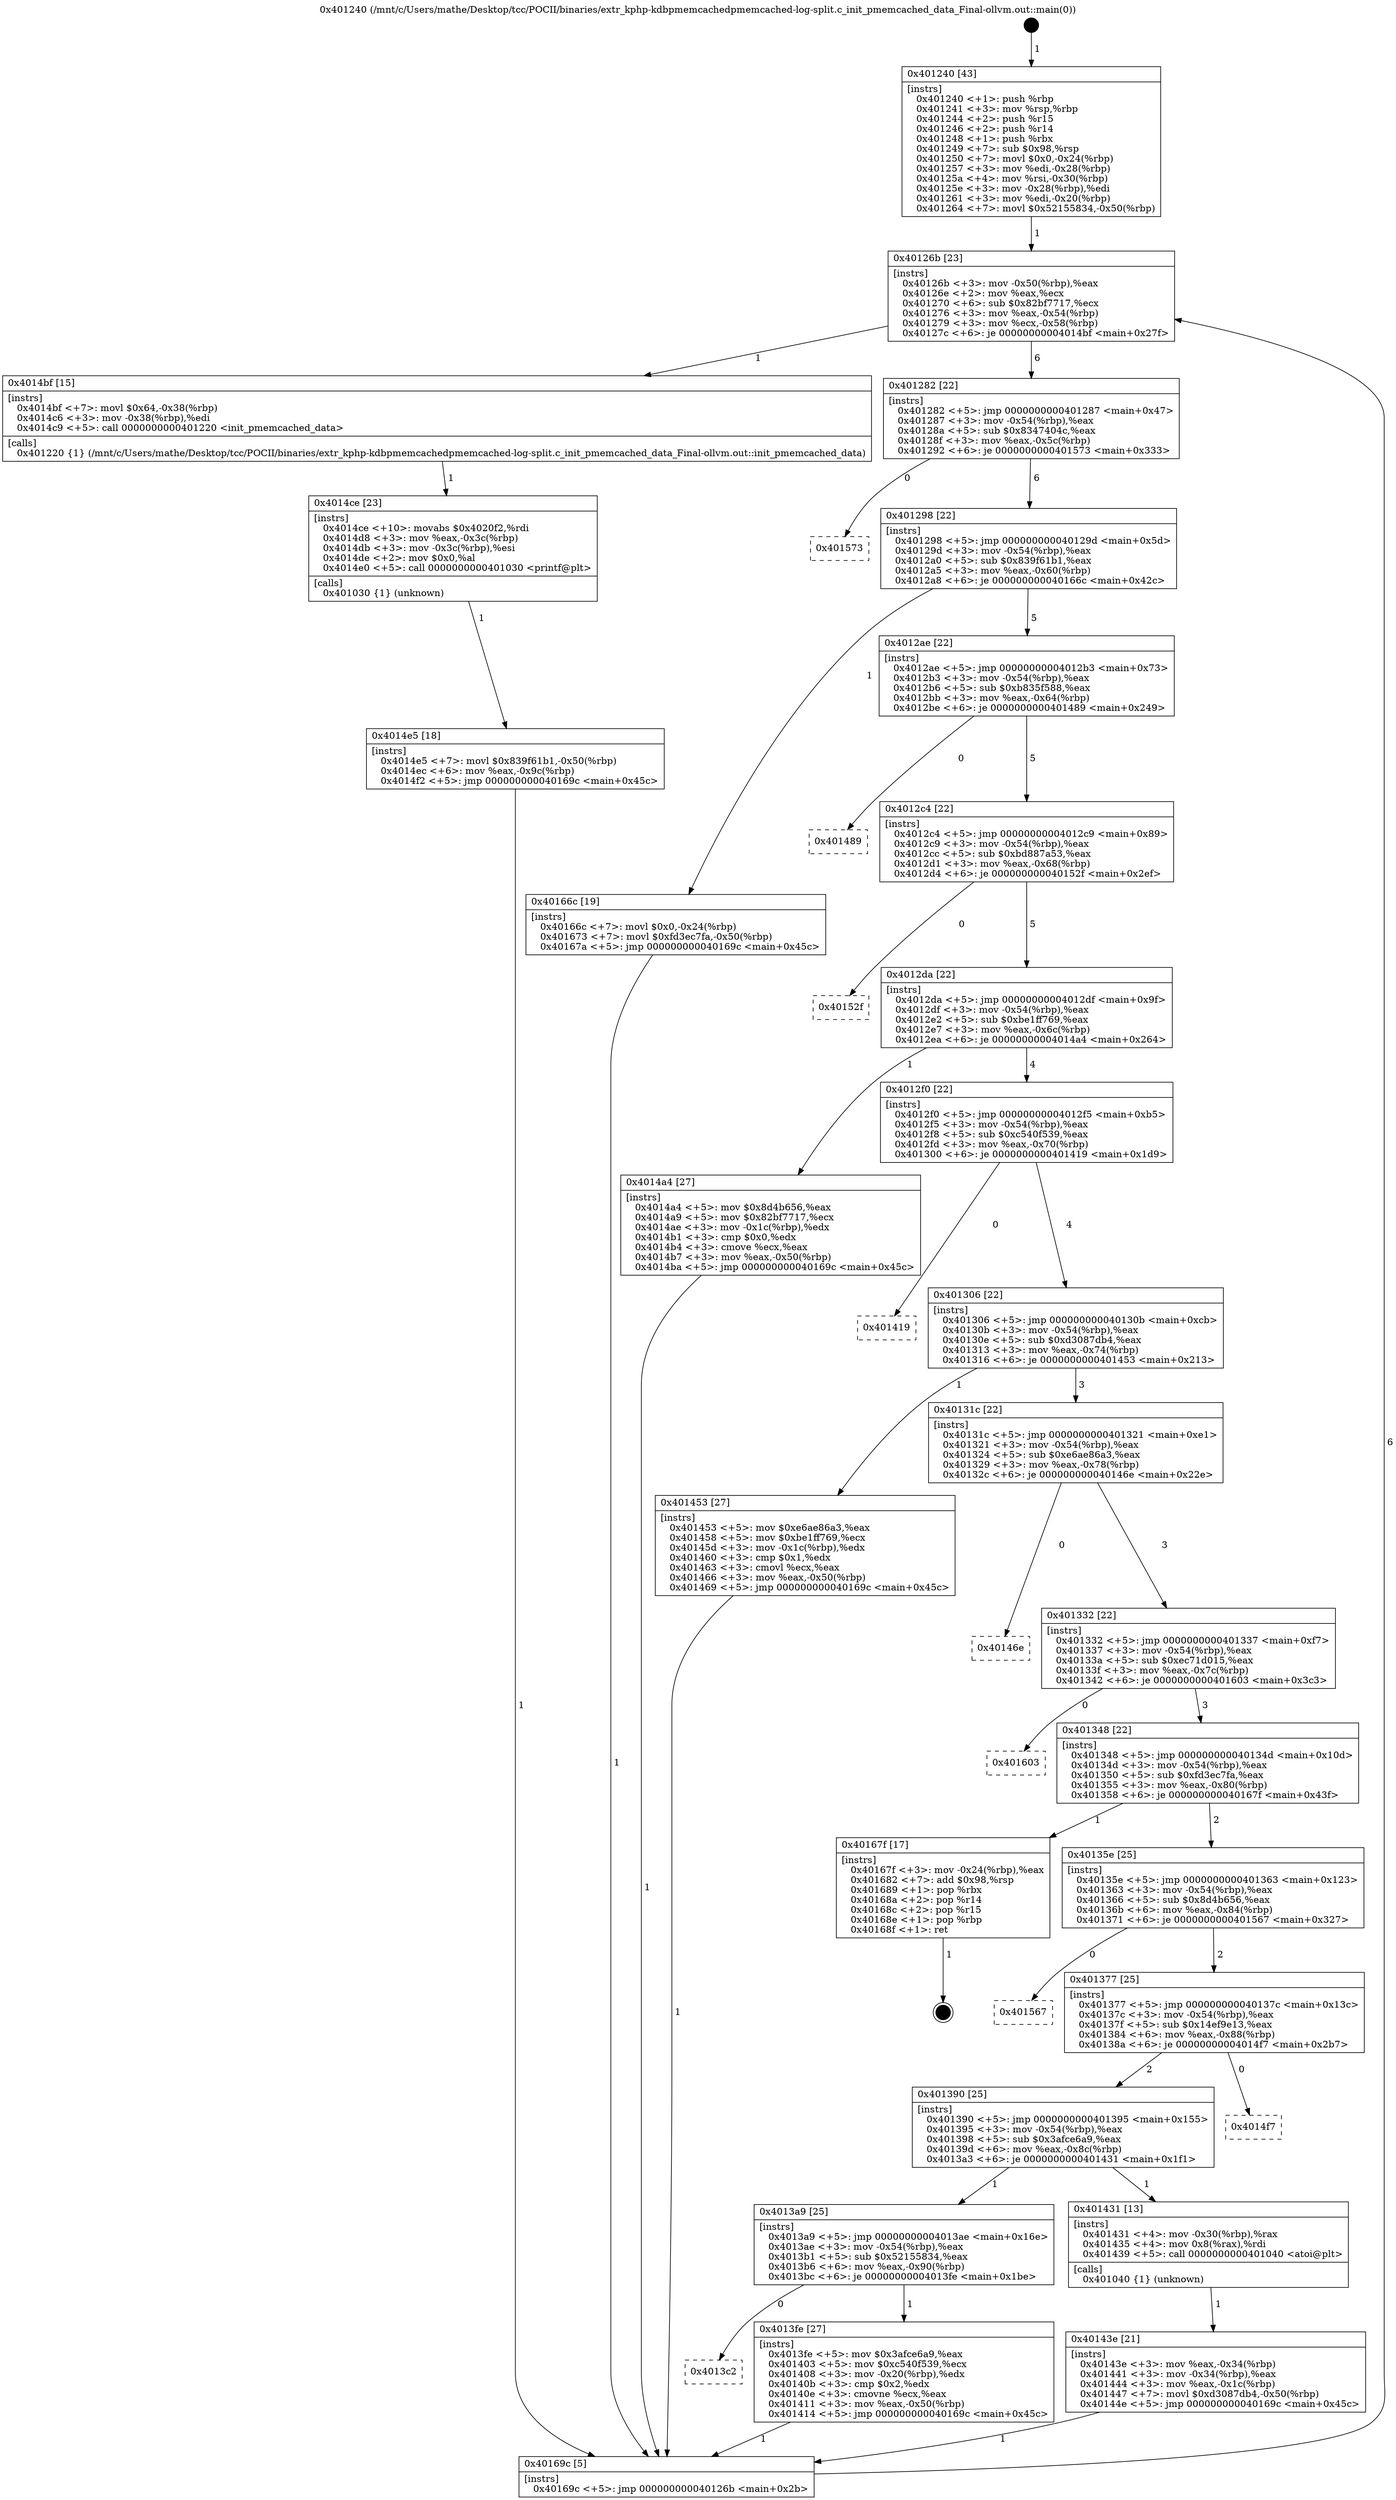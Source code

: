 digraph "0x401240" {
  label = "0x401240 (/mnt/c/Users/mathe/Desktop/tcc/POCII/binaries/extr_kphp-kdbpmemcachedpmemcached-log-split.c_init_pmemcached_data_Final-ollvm.out::main(0))"
  labelloc = "t"
  node[shape=record]

  Entry [label="",width=0.3,height=0.3,shape=circle,fillcolor=black,style=filled]
  "0x40126b" [label="{
     0x40126b [23]\l
     | [instrs]\l
     &nbsp;&nbsp;0x40126b \<+3\>: mov -0x50(%rbp),%eax\l
     &nbsp;&nbsp;0x40126e \<+2\>: mov %eax,%ecx\l
     &nbsp;&nbsp;0x401270 \<+6\>: sub $0x82bf7717,%ecx\l
     &nbsp;&nbsp;0x401276 \<+3\>: mov %eax,-0x54(%rbp)\l
     &nbsp;&nbsp;0x401279 \<+3\>: mov %ecx,-0x58(%rbp)\l
     &nbsp;&nbsp;0x40127c \<+6\>: je 00000000004014bf \<main+0x27f\>\l
  }"]
  "0x4014bf" [label="{
     0x4014bf [15]\l
     | [instrs]\l
     &nbsp;&nbsp;0x4014bf \<+7\>: movl $0x64,-0x38(%rbp)\l
     &nbsp;&nbsp;0x4014c6 \<+3\>: mov -0x38(%rbp),%edi\l
     &nbsp;&nbsp;0x4014c9 \<+5\>: call 0000000000401220 \<init_pmemcached_data\>\l
     | [calls]\l
     &nbsp;&nbsp;0x401220 \{1\} (/mnt/c/Users/mathe/Desktop/tcc/POCII/binaries/extr_kphp-kdbpmemcachedpmemcached-log-split.c_init_pmemcached_data_Final-ollvm.out::init_pmemcached_data)\l
  }"]
  "0x401282" [label="{
     0x401282 [22]\l
     | [instrs]\l
     &nbsp;&nbsp;0x401282 \<+5\>: jmp 0000000000401287 \<main+0x47\>\l
     &nbsp;&nbsp;0x401287 \<+3\>: mov -0x54(%rbp),%eax\l
     &nbsp;&nbsp;0x40128a \<+5\>: sub $0x8347404c,%eax\l
     &nbsp;&nbsp;0x40128f \<+3\>: mov %eax,-0x5c(%rbp)\l
     &nbsp;&nbsp;0x401292 \<+6\>: je 0000000000401573 \<main+0x333\>\l
  }"]
  Exit [label="",width=0.3,height=0.3,shape=circle,fillcolor=black,style=filled,peripheries=2]
  "0x401573" [label="{
     0x401573\l
  }", style=dashed]
  "0x401298" [label="{
     0x401298 [22]\l
     | [instrs]\l
     &nbsp;&nbsp;0x401298 \<+5\>: jmp 000000000040129d \<main+0x5d\>\l
     &nbsp;&nbsp;0x40129d \<+3\>: mov -0x54(%rbp),%eax\l
     &nbsp;&nbsp;0x4012a0 \<+5\>: sub $0x839f61b1,%eax\l
     &nbsp;&nbsp;0x4012a5 \<+3\>: mov %eax,-0x60(%rbp)\l
     &nbsp;&nbsp;0x4012a8 \<+6\>: je 000000000040166c \<main+0x42c\>\l
  }"]
  "0x4014e5" [label="{
     0x4014e5 [18]\l
     | [instrs]\l
     &nbsp;&nbsp;0x4014e5 \<+7\>: movl $0x839f61b1,-0x50(%rbp)\l
     &nbsp;&nbsp;0x4014ec \<+6\>: mov %eax,-0x9c(%rbp)\l
     &nbsp;&nbsp;0x4014f2 \<+5\>: jmp 000000000040169c \<main+0x45c\>\l
  }"]
  "0x40166c" [label="{
     0x40166c [19]\l
     | [instrs]\l
     &nbsp;&nbsp;0x40166c \<+7\>: movl $0x0,-0x24(%rbp)\l
     &nbsp;&nbsp;0x401673 \<+7\>: movl $0xfd3ec7fa,-0x50(%rbp)\l
     &nbsp;&nbsp;0x40167a \<+5\>: jmp 000000000040169c \<main+0x45c\>\l
  }"]
  "0x4012ae" [label="{
     0x4012ae [22]\l
     | [instrs]\l
     &nbsp;&nbsp;0x4012ae \<+5\>: jmp 00000000004012b3 \<main+0x73\>\l
     &nbsp;&nbsp;0x4012b3 \<+3\>: mov -0x54(%rbp),%eax\l
     &nbsp;&nbsp;0x4012b6 \<+5\>: sub $0xb835f588,%eax\l
     &nbsp;&nbsp;0x4012bb \<+3\>: mov %eax,-0x64(%rbp)\l
     &nbsp;&nbsp;0x4012be \<+6\>: je 0000000000401489 \<main+0x249\>\l
  }"]
  "0x4014ce" [label="{
     0x4014ce [23]\l
     | [instrs]\l
     &nbsp;&nbsp;0x4014ce \<+10\>: movabs $0x4020f2,%rdi\l
     &nbsp;&nbsp;0x4014d8 \<+3\>: mov %eax,-0x3c(%rbp)\l
     &nbsp;&nbsp;0x4014db \<+3\>: mov -0x3c(%rbp),%esi\l
     &nbsp;&nbsp;0x4014de \<+2\>: mov $0x0,%al\l
     &nbsp;&nbsp;0x4014e0 \<+5\>: call 0000000000401030 \<printf@plt\>\l
     | [calls]\l
     &nbsp;&nbsp;0x401030 \{1\} (unknown)\l
  }"]
  "0x401489" [label="{
     0x401489\l
  }", style=dashed]
  "0x4012c4" [label="{
     0x4012c4 [22]\l
     | [instrs]\l
     &nbsp;&nbsp;0x4012c4 \<+5\>: jmp 00000000004012c9 \<main+0x89\>\l
     &nbsp;&nbsp;0x4012c9 \<+3\>: mov -0x54(%rbp),%eax\l
     &nbsp;&nbsp;0x4012cc \<+5\>: sub $0xbd887a53,%eax\l
     &nbsp;&nbsp;0x4012d1 \<+3\>: mov %eax,-0x68(%rbp)\l
     &nbsp;&nbsp;0x4012d4 \<+6\>: je 000000000040152f \<main+0x2ef\>\l
  }"]
  "0x40143e" [label="{
     0x40143e [21]\l
     | [instrs]\l
     &nbsp;&nbsp;0x40143e \<+3\>: mov %eax,-0x34(%rbp)\l
     &nbsp;&nbsp;0x401441 \<+3\>: mov -0x34(%rbp),%eax\l
     &nbsp;&nbsp;0x401444 \<+3\>: mov %eax,-0x1c(%rbp)\l
     &nbsp;&nbsp;0x401447 \<+7\>: movl $0xd3087db4,-0x50(%rbp)\l
     &nbsp;&nbsp;0x40144e \<+5\>: jmp 000000000040169c \<main+0x45c\>\l
  }"]
  "0x40152f" [label="{
     0x40152f\l
  }", style=dashed]
  "0x4012da" [label="{
     0x4012da [22]\l
     | [instrs]\l
     &nbsp;&nbsp;0x4012da \<+5\>: jmp 00000000004012df \<main+0x9f\>\l
     &nbsp;&nbsp;0x4012df \<+3\>: mov -0x54(%rbp),%eax\l
     &nbsp;&nbsp;0x4012e2 \<+5\>: sub $0xbe1ff769,%eax\l
     &nbsp;&nbsp;0x4012e7 \<+3\>: mov %eax,-0x6c(%rbp)\l
     &nbsp;&nbsp;0x4012ea \<+6\>: je 00000000004014a4 \<main+0x264\>\l
  }"]
  "0x401240" [label="{
     0x401240 [43]\l
     | [instrs]\l
     &nbsp;&nbsp;0x401240 \<+1\>: push %rbp\l
     &nbsp;&nbsp;0x401241 \<+3\>: mov %rsp,%rbp\l
     &nbsp;&nbsp;0x401244 \<+2\>: push %r15\l
     &nbsp;&nbsp;0x401246 \<+2\>: push %r14\l
     &nbsp;&nbsp;0x401248 \<+1\>: push %rbx\l
     &nbsp;&nbsp;0x401249 \<+7\>: sub $0x98,%rsp\l
     &nbsp;&nbsp;0x401250 \<+7\>: movl $0x0,-0x24(%rbp)\l
     &nbsp;&nbsp;0x401257 \<+3\>: mov %edi,-0x28(%rbp)\l
     &nbsp;&nbsp;0x40125a \<+4\>: mov %rsi,-0x30(%rbp)\l
     &nbsp;&nbsp;0x40125e \<+3\>: mov -0x28(%rbp),%edi\l
     &nbsp;&nbsp;0x401261 \<+3\>: mov %edi,-0x20(%rbp)\l
     &nbsp;&nbsp;0x401264 \<+7\>: movl $0x52155834,-0x50(%rbp)\l
  }"]
  "0x4014a4" [label="{
     0x4014a4 [27]\l
     | [instrs]\l
     &nbsp;&nbsp;0x4014a4 \<+5\>: mov $0x8d4b656,%eax\l
     &nbsp;&nbsp;0x4014a9 \<+5\>: mov $0x82bf7717,%ecx\l
     &nbsp;&nbsp;0x4014ae \<+3\>: mov -0x1c(%rbp),%edx\l
     &nbsp;&nbsp;0x4014b1 \<+3\>: cmp $0x0,%edx\l
     &nbsp;&nbsp;0x4014b4 \<+3\>: cmove %ecx,%eax\l
     &nbsp;&nbsp;0x4014b7 \<+3\>: mov %eax,-0x50(%rbp)\l
     &nbsp;&nbsp;0x4014ba \<+5\>: jmp 000000000040169c \<main+0x45c\>\l
  }"]
  "0x4012f0" [label="{
     0x4012f0 [22]\l
     | [instrs]\l
     &nbsp;&nbsp;0x4012f0 \<+5\>: jmp 00000000004012f5 \<main+0xb5\>\l
     &nbsp;&nbsp;0x4012f5 \<+3\>: mov -0x54(%rbp),%eax\l
     &nbsp;&nbsp;0x4012f8 \<+5\>: sub $0xc540f539,%eax\l
     &nbsp;&nbsp;0x4012fd \<+3\>: mov %eax,-0x70(%rbp)\l
     &nbsp;&nbsp;0x401300 \<+6\>: je 0000000000401419 \<main+0x1d9\>\l
  }"]
  "0x40169c" [label="{
     0x40169c [5]\l
     | [instrs]\l
     &nbsp;&nbsp;0x40169c \<+5\>: jmp 000000000040126b \<main+0x2b\>\l
  }"]
  "0x401419" [label="{
     0x401419\l
  }", style=dashed]
  "0x401306" [label="{
     0x401306 [22]\l
     | [instrs]\l
     &nbsp;&nbsp;0x401306 \<+5\>: jmp 000000000040130b \<main+0xcb\>\l
     &nbsp;&nbsp;0x40130b \<+3\>: mov -0x54(%rbp),%eax\l
     &nbsp;&nbsp;0x40130e \<+5\>: sub $0xd3087db4,%eax\l
     &nbsp;&nbsp;0x401313 \<+3\>: mov %eax,-0x74(%rbp)\l
     &nbsp;&nbsp;0x401316 \<+6\>: je 0000000000401453 \<main+0x213\>\l
  }"]
  "0x4013c2" [label="{
     0x4013c2\l
  }", style=dashed]
  "0x401453" [label="{
     0x401453 [27]\l
     | [instrs]\l
     &nbsp;&nbsp;0x401453 \<+5\>: mov $0xe6ae86a3,%eax\l
     &nbsp;&nbsp;0x401458 \<+5\>: mov $0xbe1ff769,%ecx\l
     &nbsp;&nbsp;0x40145d \<+3\>: mov -0x1c(%rbp),%edx\l
     &nbsp;&nbsp;0x401460 \<+3\>: cmp $0x1,%edx\l
     &nbsp;&nbsp;0x401463 \<+3\>: cmovl %ecx,%eax\l
     &nbsp;&nbsp;0x401466 \<+3\>: mov %eax,-0x50(%rbp)\l
     &nbsp;&nbsp;0x401469 \<+5\>: jmp 000000000040169c \<main+0x45c\>\l
  }"]
  "0x40131c" [label="{
     0x40131c [22]\l
     | [instrs]\l
     &nbsp;&nbsp;0x40131c \<+5\>: jmp 0000000000401321 \<main+0xe1\>\l
     &nbsp;&nbsp;0x401321 \<+3\>: mov -0x54(%rbp),%eax\l
     &nbsp;&nbsp;0x401324 \<+5\>: sub $0xe6ae86a3,%eax\l
     &nbsp;&nbsp;0x401329 \<+3\>: mov %eax,-0x78(%rbp)\l
     &nbsp;&nbsp;0x40132c \<+6\>: je 000000000040146e \<main+0x22e\>\l
  }"]
  "0x4013fe" [label="{
     0x4013fe [27]\l
     | [instrs]\l
     &nbsp;&nbsp;0x4013fe \<+5\>: mov $0x3afce6a9,%eax\l
     &nbsp;&nbsp;0x401403 \<+5\>: mov $0xc540f539,%ecx\l
     &nbsp;&nbsp;0x401408 \<+3\>: mov -0x20(%rbp),%edx\l
     &nbsp;&nbsp;0x40140b \<+3\>: cmp $0x2,%edx\l
     &nbsp;&nbsp;0x40140e \<+3\>: cmovne %ecx,%eax\l
     &nbsp;&nbsp;0x401411 \<+3\>: mov %eax,-0x50(%rbp)\l
     &nbsp;&nbsp;0x401414 \<+5\>: jmp 000000000040169c \<main+0x45c\>\l
  }"]
  "0x40146e" [label="{
     0x40146e\l
  }", style=dashed]
  "0x401332" [label="{
     0x401332 [22]\l
     | [instrs]\l
     &nbsp;&nbsp;0x401332 \<+5\>: jmp 0000000000401337 \<main+0xf7\>\l
     &nbsp;&nbsp;0x401337 \<+3\>: mov -0x54(%rbp),%eax\l
     &nbsp;&nbsp;0x40133a \<+5\>: sub $0xec71d015,%eax\l
     &nbsp;&nbsp;0x40133f \<+3\>: mov %eax,-0x7c(%rbp)\l
     &nbsp;&nbsp;0x401342 \<+6\>: je 0000000000401603 \<main+0x3c3\>\l
  }"]
  "0x4013a9" [label="{
     0x4013a9 [25]\l
     | [instrs]\l
     &nbsp;&nbsp;0x4013a9 \<+5\>: jmp 00000000004013ae \<main+0x16e\>\l
     &nbsp;&nbsp;0x4013ae \<+3\>: mov -0x54(%rbp),%eax\l
     &nbsp;&nbsp;0x4013b1 \<+5\>: sub $0x52155834,%eax\l
     &nbsp;&nbsp;0x4013b6 \<+6\>: mov %eax,-0x90(%rbp)\l
     &nbsp;&nbsp;0x4013bc \<+6\>: je 00000000004013fe \<main+0x1be\>\l
  }"]
  "0x401603" [label="{
     0x401603\l
  }", style=dashed]
  "0x401348" [label="{
     0x401348 [22]\l
     | [instrs]\l
     &nbsp;&nbsp;0x401348 \<+5\>: jmp 000000000040134d \<main+0x10d\>\l
     &nbsp;&nbsp;0x40134d \<+3\>: mov -0x54(%rbp),%eax\l
     &nbsp;&nbsp;0x401350 \<+5\>: sub $0xfd3ec7fa,%eax\l
     &nbsp;&nbsp;0x401355 \<+3\>: mov %eax,-0x80(%rbp)\l
     &nbsp;&nbsp;0x401358 \<+6\>: je 000000000040167f \<main+0x43f\>\l
  }"]
  "0x401431" [label="{
     0x401431 [13]\l
     | [instrs]\l
     &nbsp;&nbsp;0x401431 \<+4\>: mov -0x30(%rbp),%rax\l
     &nbsp;&nbsp;0x401435 \<+4\>: mov 0x8(%rax),%rdi\l
     &nbsp;&nbsp;0x401439 \<+5\>: call 0000000000401040 \<atoi@plt\>\l
     | [calls]\l
     &nbsp;&nbsp;0x401040 \{1\} (unknown)\l
  }"]
  "0x40167f" [label="{
     0x40167f [17]\l
     | [instrs]\l
     &nbsp;&nbsp;0x40167f \<+3\>: mov -0x24(%rbp),%eax\l
     &nbsp;&nbsp;0x401682 \<+7\>: add $0x98,%rsp\l
     &nbsp;&nbsp;0x401689 \<+1\>: pop %rbx\l
     &nbsp;&nbsp;0x40168a \<+2\>: pop %r14\l
     &nbsp;&nbsp;0x40168c \<+2\>: pop %r15\l
     &nbsp;&nbsp;0x40168e \<+1\>: pop %rbp\l
     &nbsp;&nbsp;0x40168f \<+1\>: ret\l
  }"]
  "0x40135e" [label="{
     0x40135e [25]\l
     | [instrs]\l
     &nbsp;&nbsp;0x40135e \<+5\>: jmp 0000000000401363 \<main+0x123\>\l
     &nbsp;&nbsp;0x401363 \<+3\>: mov -0x54(%rbp),%eax\l
     &nbsp;&nbsp;0x401366 \<+5\>: sub $0x8d4b656,%eax\l
     &nbsp;&nbsp;0x40136b \<+6\>: mov %eax,-0x84(%rbp)\l
     &nbsp;&nbsp;0x401371 \<+6\>: je 0000000000401567 \<main+0x327\>\l
  }"]
  "0x401390" [label="{
     0x401390 [25]\l
     | [instrs]\l
     &nbsp;&nbsp;0x401390 \<+5\>: jmp 0000000000401395 \<main+0x155\>\l
     &nbsp;&nbsp;0x401395 \<+3\>: mov -0x54(%rbp),%eax\l
     &nbsp;&nbsp;0x401398 \<+5\>: sub $0x3afce6a9,%eax\l
     &nbsp;&nbsp;0x40139d \<+6\>: mov %eax,-0x8c(%rbp)\l
     &nbsp;&nbsp;0x4013a3 \<+6\>: je 0000000000401431 \<main+0x1f1\>\l
  }"]
  "0x401567" [label="{
     0x401567\l
  }", style=dashed]
  "0x401377" [label="{
     0x401377 [25]\l
     | [instrs]\l
     &nbsp;&nbsp;0x401377 \<+5\>: jmp 000000000040137c \<main+0x13c\>\l
     &nbsp;&nbsp;0x40137c \<+3\>: mov -0x54(%rbp),%eax\l
     &nbsp;&nbsp;0x40137f \<+5\>: sub $0x14ef9e13,%eax\l
     &nbsp;&nbsp;0x401384 \<+6\>: mov %eax,-0x88(%rbp)\l
     &nbsp;&nbsp;0x40138a \<+6\>: je 00000000004014f7 \<main+0x2b7\>\l
  }"]
  "0x4014f7" [label="{
     0x4014f7\l
  }", style=dashed]
  Entry -> "0x401240" [label=" 1"]
  "0x40126b" -> "0x4014bf" [label=" 1"]
  "0x40126b" -> "0x401282" [label=" 6"]
  "0x40167f" -> Exit [label=" 1"]
  "0x401282" -> "0x401573" [label=" 0"]
  "0x401282" -> "0x401298" [label=" 6"]
  "0x40166c" -> "0x40169c" [label=" 1"]
  "0x401298" -> "0x40166c" [label=" 1"]
  "0x401298" -> "0x4012ae" [label=" 5"]
  "0x4014e5" -> "0x40169c" [label=" 1"]
  "0x4012ae" -> "0x401489" [label=" 0"]
  "0x4012ae" -> "0x4012c4" [label=" 5"]
  "0x4014ce" -> "0x4014e5" [label=" 1"]
  "0x4012c4" -> "0x40152f" [label=" 0"]
  "0x4012c4" -> "0x4012da" [label=" 5"]
  "0x4014bf" -> "0x4014ce" [label=" 1"]
  "0x4012da" -> "0x4014a4" [label=" 1"]
  "0x4012da" -> "0x4012f0" [label=" 4"]
  "0x4014a4" -> "0x40169c" [label=" 1"]
  "0x4012f0" -> "0x401419" [label=" 0"]
  "0x4012f0" -> "0x401306" [label=" 4"]
  "0x401453" -> "0x40169c" [label=" 1"]
  "0x401306" -> "0x401453" [label=" 1"]
  "0x401306" -> "0x40131c" [label=" 3"]
  "0x40143e" -> "0x40169c" [label=" 1"]
  "0x40131c" -> "0x40146e" [label=" 0"]
  "0x40131c" -> "0x401332" [label=" 3"]
  "0x401431" -> "0x40143e" [label=" 1"]
  "0x401332" -> "0x401603" [label=" 0"]
  "0x401332" -> "0x401348" [label=" 3"]
  "0x401240" -> "0x40126b" [label=" 1"]
  "0x401348" -> "0x40167f" [label=" 1"]
  "0x401348" -> "0x40135e" [label=" 2"]
  "0x4013fe" -> "0x40169c" [label=" 1"]
  "0x40135e" -> "0x401567" [label=" 0"]
  "0x40135e" -> "0x401377" [label=" 2"]
  "0x4013a9" -> "0x4013fe" [label=" 1"]
  "0x401377" -> "0x4014f7" [label=" 0"]
  "0x401377" -> "0x401390" [label=" 2"]
  "0x4013a9" -> "0x4013c2" [label=" 0"]
  "0x401390" -> "0x401431" [label=" 1"]
  "0x401390" -> "0x4013a9" [label=" 1"]
  "0x40169c" -> "0x40126b" [label=" 6"]
}
